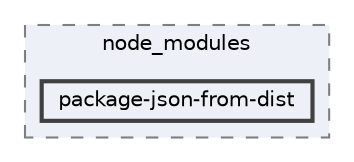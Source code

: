 digraph "C:/Users/arisc/OneDrive/Documents/GitHub/FINAL/EcoEats-Project/node_modules/package-json-from-dist"
{
 // LATEX_PDF_SIZE
  bgcolor="transparent";
  edge [fontname=Helvetica,fontsize=10,labelfontname=Helvetica,labelfontsize=10];
  node [fontname=Helvetica,fontsize=10,shape=box,height=0.2,width=0.4];
  compound=true
  subgraph clusterdir_5091f2b68170d33f954320199e2fed0a {
    graph [ bgcolor="#edf0f7", pencolor="grey50", label="node_modules", fontname=Helvetica,fontsize=10 style="filled,dashed", URL="dir_5091f2b68170d33f954320199e2fed0a.html",tooltip=""]
  dir_da9c200b902bf9f154ab6a604e38f544 [label="package-json-from-dist", fillcolor="#edf0f7", color="grey25", style="filled,bold", URL="dir_da9c200b902bf9f154ab6a604e38f544.html",tooltip=""];
  }
}
